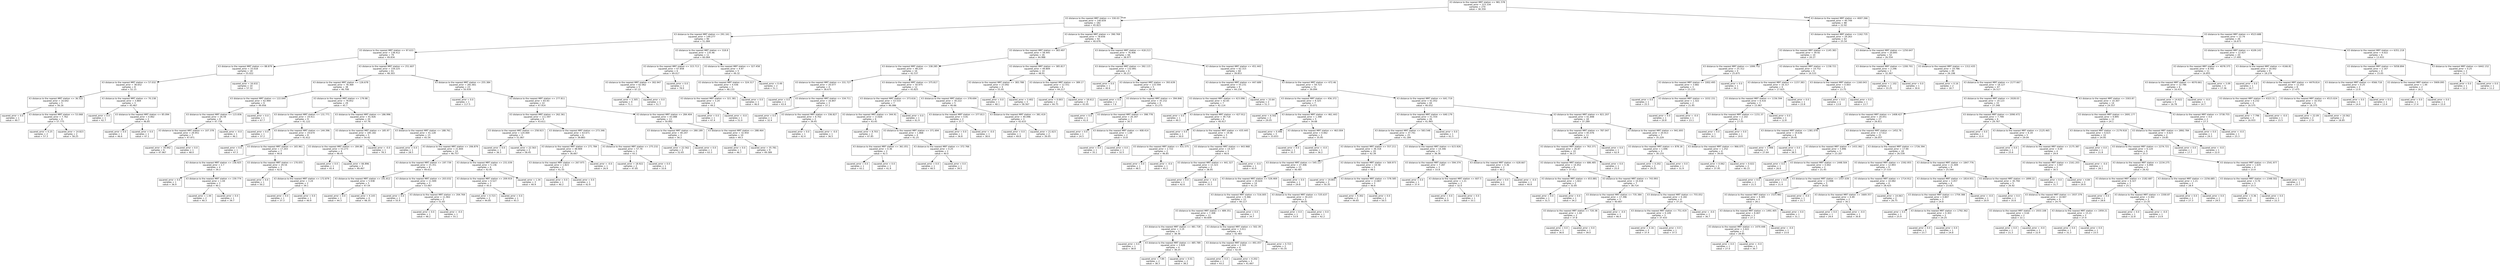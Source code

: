 digraph Tree {
node [shape=box, fontname="helvetica"] ;
edge [fontname="helvetica"] ;
0 [label="X3 distance to the nearest MRT station <= 981.578\nsquared_error = 223.334\nsamples = 270\nvalue = 38.359"] ;
1 [label="X3 distance to the nearest MRT station <= 330.03\nsquared_error = 140.659\nsamples = 182\nvalue = 45.823"] ;
0 -> 1 [labeldistance=2.5, labelangle=45, headlabel="True"] ;
2 [label="X3 distance to the nearest MRT station <= 291.161\nsquared_error = 149.277\nsamples = 90\nvalue = 51.084"] ;
1 -> 2 ;
3 [label="X3 distance to the nearest MRT station <= 97.633\nsquared_error = 138.412\nsamples = 79\nvalue = 49.834"] ;
2 -> 3 ;
4 [label="X3 distance to the nearest MRT station <= 88.879\nsquared_error = 33.018\nsamples = 18\nvalue = 55.022"] ;
3 -> 4 ;
5 [label="X3 distance to the nearest MRT station <= 57.032\nsquared_error = 38.652\nsamples = 8\nvalue = 52.15"] ;
4 -> 5 ;
6 [label="X3 distance to the nearest MRT station <= 36.522\nsquared_error = 16.642\nsamples = 5\nvalue = 56.16"] ;
5 -> 6 ;
7 [label="squared_error = 0.0\nsamples = 1\nvalue = 49.7"] ;
6 -> 7 ;
8 [label="X3 distance to the nearest MRT station <= 53.068\nsquared_error = 7.762\nsamples = 4\nvalue = 57.775"] ;
6 -> 8 ;
9 [label="squared_error = 0.25\nsamples = 2\nvalue = 57.3"] ;
8 -> 9 ;
10 [label="squared_error = 14.823\nsamples = 2\nvalue = 58.25"] ;
8 -> 10 ;
11 [label="X3 distance to the nearest MRT station <= 70.238\nsquared_error = 3.869\nsamples = 3\nvalue = 45.467"] ;
5 -> 11 ;
12 [label="squared_error = 0.0\nsamples = 1\nvalue = 42.7"] ;
11 -> 12 ;
13 [label="X3 distance to the nearest MRT station <= 85.094\nsquared_error = 0.062\nsamples = 2\nvalue = 46.85"] ;
11 -> 13 ;
14 [label="squared_error = 0.0\nsamples = 1\nvalue = 46.6"] ;
13 -> 14 ;
15 [label="squared_error = 0.0\nsamples = 1\nvalue = 47.1"] ;
13 -> 15 ;
16 [label="squared_error = 16.632\nsamples = 10\nvalue = 57.32"] ;
4 -> 16 ;
17 [label="X3 distance to the nearest MRT station <= 251.607\nsquared_error = 159.225\nsamples = 61\nvalue = 48.303"] ;
3 -> 17 ;
18 [label="X3 distance to the nearest MRT station <= 126.678\nsquared_error = 78.369\nsamples = 38\nvalue = 46.708"] ;
17 -> 18 ;
19 [label="X3 distance to the nearest MRT station <= 122.044\nsquared_error = 62.994\nsamples = 9\nvalue = 49.956"] ;
18 -> 19 ;
20 [label="X3 distance to the nearest MRT station <= 115.836\nsquared_error = 26.59\nsamples = 8\nvalue = 47.738"] ;
19 -> 20 ;
21 [label="X3 distance to the nearest MRT station <= 107.378\nsquared_error = 29.951\nsamples = 7\nvalue = 47.971"] ;
20 -> 21 ;
22 [label="squared_error = 34.942\nsamples = 6\nvalue = 47.967"] ;
21 -> 22 ;
23 [label="squared_error = 0.0\nsamples = 1\nvalue = 48.0"] ;
21 -> 23 ;
24 [label="squared_error = -0.0\nsamples = 1\nvalue = 46.1"] ;
20 -> 24 ;
25 [label="squared_error = 0.0\nsamples = 1\nvalue = 67.7"] ;
19 -> 25 ;
26 [label="X3 distance to the nearest MRT station <= 179.98\nsquared_error = 78.852\nsamples = 29\nvalue = 45.7"] ;
18 -> 26 ;
27 [label="X3 distance to the nearest MRT station <= 131.771\nsquared_error = 19.411\nsamples = 9\nvalue = 41.122"] ;
26 -> 27 ;
28 [label="squared_error = 0.0\nsamples = 1\nvalue = 37.2"] ;
27 -> 28 ;
29 [label="X3 distance to the nearest MRT station <= 144.396\nsquared_error = 19.674\nsamples = 8\nvalue = 41.612"] ;
27 -> 29 ;
30 [label="squared_error = 0.0\nsamples = 1\nvalue = 47.3"] ;
29 -> 30 ;
31 [label="X3 distance to the nearest MRT station <= 165.961\nsquared_error = 17.203\nsamples = 7\nvalue = 40.8"] ;
29 -> 31 ;
32 [label="X3 distance to the nearest MRT station <= 156.925\nsquared_error = 2.7\nsamples = 4\nvalue = 39.3"] ;
31 -> 32 ;
33 [label="squared_error = 0.0\nsamples = 1\nvalue = 36.9"] ;
32 -> 33 ;
34 [label="X3 distance to the nearest MRT station <= 159.774\nsquared_error = 1.04\nsamples = 3\nvalue = 40.1"] ;
32 -> 34 ;
35 [label="squared_error = 1.44\nsamples = 2\nvalue = 40.3"] ;
34 -> 35 ;
36 [label="squared_error = 0.0\nsamples = 1\nvalue = 39.7"] ;
34 -> 36 ;
37 [label="X3 distance to the nearest MRT station <= 170.055\nsquared_error = 29.54\nsamples = 3\nvalue = 42.8"] ;
31 -> 37 ;
38 [label="squared_error = 0.0\nsamples = 1\nvalue = 50.2"] ;
37 -> 38 ;
39 [label="X3 distance to the nearest MRT station <= 172.879\nsquared_error = 3.24\nsamples = 2\nvalue = 39.1"] ;
37 -> 39 ;
40 [label="squared_error = 0.0\nsamples = 1\nvalue = 37.3"] ;
39 -> 40 ;
41 [label="squared_error = 0.0\nsamples = 1\nvalue = 40.9"] ;
39 -> 41 ;
42 [label="X3 distance to the nearest MRT station <= 186.996\nsquared_error = 91.926\nsamples = 20\nvalue = 47.76"] ;
26 -> 42 ;
43 [label="X3 distance to the nearest MRT station <= 185.97\nsquared_error = 185.182\nsamples = 5\nvalue = 54.42"] ;
42 -> 43 ;
44 [label="X3 distance to the nearest MRT station <= 184.88\nsquared_error = 53.273\nsamples = 4\nvalue = 48.45"] ;
43 -> 44 ;
45 [label="squared_error = 0.0\nsamples = 1\nvalue = 45.4"] ;
44 -> 45 ;
46 [label="squared_error = 66.896\nsamples = 3\nvalue = 49.467"] ;
44 -> 46 ;
47 [label="squared_error = -0.0\nsamples = 1\nvalue = 78.3"] ;
43 -> 47 ;
48 [label="X3 distance to the nearest MRT station <= 188.761\nsquared_error = 41.128\nsamples = 15\nvalue = 45.54"] ;
42 -> 48 ;
49 [label="squared_error = 0.0\nsamples = 1\nvalue = 28.5"] ;
48 -> 49 ;
50 [label="X3 distance to the nearest MRT station <= 206.879\nsquared_error = 21.844\nsamples = 14\nvalue = 46.757"] ;
48 -> 50 ;
51 [label="X3 distance to the nearest MRT station <= 197.739\nsquared_error = 15.351\nsamples = 8\nvalue = 49.612"] ;
50 -> 51 ;
52 [label="X3 distance to the nearest MRT station <= 191.812\nsquared_error = 5.938\nsamples = 5\nvalue = 47.54"] ;
51 -> 52 ;
53 [label="squared_error = 0.0\nsamples = 1\nvalue = 44.3"] ;
52 -> 53 ;
54 [label="squared_error = 4.143\nsamples = 4\nvalue = 48.35"] ;
52 -> 54 ;
55 [label="X3 distance to the nearest MRT station <= 203.032\nsquared_error = 11.949\nsamples = 3\nvalue = 53.067"] ;
51 -> 55 ;
56 [label="squared_error = 0.0\nsamples = 1\nvalue = 55.9"] ;
55 -> 56 ;
57 [label="X3 distance to the nearest MRT station <= 204.769\nsquared_error = 11.902\nsamples = 2\nvalue = 51.65"] ;
55 -> 57 ;
58 [label="squared_error = 0.0\nsamples = 1\nvalue = 48.2"] ;
57 -> 58 ;
59 [label="squared_error = -0.0\nsamples = 1\nvalue = 55.1"] ;
57 -> 59 ;
60 [label="X3 distance to the nearest MRT station <= 231.039\nsquared_error = 5.136\nsamples = 6\nvalue = 42.95"] ;
50 -> 60 ;
61 [label="X3 distance to the nearest MRT station <= 209.919\nsquared_error = 0.527\nsamples = 3\nvalue = 45.0"] ;
60 -> 61 ;
62 [label="squared_error = 0.723\nsamples = 2\nvalue = 44.85"] ;
61 -> 62 ;
63 [label="squared_error = 0.0\nsamples = 1\nvalue = 45.3"] ;
61 -> 63 ;
64 [label="squared_error = 1.34\nsamples = 3\nvalue = 40.9"] ;
60 -> 64 ;
65 [label="X3 distance to the nearest MRT station <= 255.384\nsquared_error = 281.661\nsamples = 23\nvalue = 50.939"] ;
17 -> 65 ;
66 [label="squared_error = 0.0\nsamples = 1\nvalue = 117.5"] ;
65 -> 66 ;
67 [label="X3 distance to the nearest MRT station <= 277.811\nsquared_error = 83.93\nsamples = 22\nvalue = 47.914"] ;
65 -> 67 ;
68 [label="X3 distance to the nearest MRT station <= 262.361\nsquared_error = 111.597\nsamples = 9\nvalue = 43.611"] ;
67 -> 68 ;
69 [label="X3 distance to the nearest MRT station <= 258.923\nsquared_error = 124.069\nsamples = 3\nvalue = 51.067"] ;
68 -> 69 ;
70 [label="squared_error = 0.0\nsamples = 1\nvalue = 36.3"] ;
69 -> 70 ;
71 [label="squared_error = 22.563\nsamples = 2\nvalue = 58.45"] ;
69 -> 71 ;
72 [label="X3 distance to the nearest MRT station <= 273.346\nsquared_error = 63.671\nsamples = 6\nvalue = 39.883"] ;
68 -> 72 ;
73 [label="X3 distance to the nearest MRT station <= 271.784\nsquared_error = 48.909\nsamples = 3\nvalue = 36.667"] ;
72 -> 73 ;
74 [label="X3 distance to the nearest MRT station <= 267.975\nsquared_error = 1.823\nsamples = 2\nvalue = 41.55"] ;
73 -> 74 ;
75 [label="squared_error = 0.0\nsamples = 1\nvalue = 40.2"] ;
74 -> 75 ;
76 [label="squared_error = 0.0\nsamples = 1\nvalue = 42.9"] ;
74 -> 76 ;
77 [label="squared_error = -0.0\nsamples = 1\nvalue = 26.9"] ;
73 -> 77 ;
78 [label="X3 distance to the nearest MRT station <= 275.232\nsquared_error = 57.74\nsamples = 3\nvalue = 43.1"] ;
72 -> 78 ;
79 [label="squared_error = 18.922\nsamples = 2\nvalue = 47.85"] ;
78 -> 79 ;
80 [label="squared_error = 0.0\nsamples = 1\nvalue = 33.6"] ;
78 -> 80 ;
81 [label="X3 distance to the nearest MRT station <= 284.404\nsquared_error = 43.088\nsamples = 13\nvalue = 50.892"] ;
67 -> 81 ;
82 [label="X3 distance to the nearest MRT station <= 280.189\nsquared_error = 40.247\nsamples = 3\nvalue = 56.2"] ;
81 -> 82 ;
83 [label="squared_error = 22.562\nsamples = 2\nvalue = 52.65"] ;
82 -> 83 ;
84 [label="squared_error = 0.0\nsamples = 1\nvalue = 63.3"] ;
82 -> 84 ;
85 [label="X3 distance to the nearest MRT station <= 288.464\nsquared_error = 32.954\nsamples = 10\nvalue = 49.3"] ;
81 -> 85 ;
86 [label="squared_error = 0.0\nsamples = 1\nvalue = 46.7"] ;
85 -> 86 ;
87 [label="squared_error = 35.781\nsamples = 9\nvalue = 49.589"] ;
85 -> 87 ;
88 [label="X3 distance to the nearest MRT station <= 318.8\nsquared_error = 135.46\nsamples = 11\nvalue = 60.064"] ;
2 -> 88 ;
89 [label="X3 distance to the nearest MRT station <= 315.713\nsquared_error = 67.858\nsamples = 6\nvalue = 69.017"] ;
88 -> 89 ;
90 [label="X3 distance to the nearest MRT station <= 302.947\nsquared_error = 62.062\nsamples = 5\nvalue = 67.22"] ;
89 -> 90 ;
91 [label="squared_error = 2.305\nsamples = 4\nvalue = 71.1"] ;
90 -> 91 ;
92 [label="squared_error = 0.0\nsamples = 1\nvalue = 51.7"] ;
90 -> 92 ;
93 [label="squared_error = 0.0\nsamples = 1\nvalue = 78.0"] ;
89 -> 93 ;
94 [label="X3 distance to the nearest MRT station <= 327.458\nsquared_error = 4.97\nsamples = 5\nvalue = 49.32"] ;
88 -> 94 ;
95 [label="X3 distance to the nearest MRT station <= 324.317\nsquared_error = 4.436\nsamples = 3\nvalue = 48.133"] ;
94 -> 95 ;
96 [label="X3 distance to the nearest MRT station <= 321.381\nsquared_error = 3.24\nsamples = 2\nvalue = 49.2"] ;
95 -> 96 ;
97 [label="squared_error = 0.0\nsamples = 1\nvalue = 47.4"] ;
96 -> 97 ;
98 [label="squared_error = -0.0\nsamples = 1\nvalue = 51.0"] ;
96 -> 98 ;
99 [label="squared_error = 0.0\nsamples = 1\nvalue = 46.0"] ;
95 -> 99 ;
100 [label="squared_error = 0.49\nsamples = 2\nvalue = 51.1"] ;
94 -> 100 ;
101 [label="X3 distance to the nearest MRT station <= 390.769\nsquared_error = 78.656\nsamples = 92\nvalue = 40.676"] ;
1 -> 101 ;
102 [label="X3 distance to the nearest MRT station <= 383.497\nsquared_error = 58.445\nsamples = 26\nvalue = 44.988"] ;
101 -> 102 ;
103 [label="X3 distance to the nearest MRT station <= 338.285\nsquared_error = 48.224\nsamples = 16\nvalue = 42.537"] ;
102 -> 103 ;
104 [label="X3 distance to the nearest MRT station <= 331.727\nsquared_error = 20.077\nsamples = 4\nvalue = 38.675"] ;
103 -> 104 ;
105 [label="squared_error = 0.0\nsamples = 1\nvalue = 43.4"] ;
104 -> 105 ;
106 [label="X3 distance to the nearest MRT station <= 334.711\nsquared_error = 16.847\nsamples = 3\nvalue = 37.1"] ;
104 -> 106 ;
107 [label="squared_error = 0.0\nsamples = 1\nvalue = 32.4"] ;
106 -> 107 ;
108 [label="X3 distance to the nearest MRT station <= 336.827\nsquared_error = 8.702\nsamples = 2\nvalue = 39.45"] ;
106 -> 108 ;
109 [label="squared_error = 0.0\nsamples = 1\nvalue = 42.4"] ;
108 -> 109 ;
110 [label="squared_error = -0.0\nsamples = 1\nvalue = 36.5"] ;
108 -> 110 ;
111 [label="X3 distance to the nearest MRT station <= 375.817\nsquared_error = 50.975\nsamples = 12\nvalue = 43.825"] ;
103 -> 111 ;
112 [label="X3 distance to the nearest MRT station <= 373.616\nsquared_error = 53.533\nsamples = 7\nvalue = 46.086"] ;
111 -> 112 ;
113 [label="X3 distance to the nearest MRT station <= 344.91\nsquared_error = 13.826\nsamples = 6\nvalue = 43.45"] ;
112 -> 113 ;
114 [label="squared_error = 8.703\nsamples = 2\nvalue = 47.85"] ;
113 -> 114 ;
115 [label="X3 distance to the nearest MRT station <= 371.694\nsquared_error = 1.868\nsamples = 4\nvalue = 41.25"] ;
113 -> 115 ;
116 [label="X3 distance to the nearest MRT station <= 361.051\nsquared_error = 0.36\nsamples = 2\nvalue = 42.5"] ;
115 -> 116 ;
117 [label="squared_error = 0.0\nsamples = 1\nvalue = 43.1"] ;
116 -> 117 ;
118 [label="squared_error = 0.0\nsamples = 1\nvalue = 41.9"] ;
116 -> 118 ;
119 [label="X3 distance to the nearest MRT station <= 372.766\nsquared_error = 0.25\nsamples = 2\nvalue = 40.0"] ;
115 -> 119 ;
120 [label="squared_error = 0.0\nsamples = 1\nvalue = 40.5"] ;
119 -> 120 ;
121 [label="squared_error = 0.0\nsamples = 1\nvalue = 39.5"] ;
119 -> 121 ;
122 [label="squared_error = 0.0\nsamples = 1\nvalue = 61.9"] ;
112 -> 122 ;
123 [label="X3 distance to the nearest MRT station <= 378.694\nsquared_error = 30.222\nsamples = 5\nvalue = 40.66"] ;
111 -> 123 ;
124 [label="X3 distance to the nearest MRT station <= 377.813\nsquared_error = 0.81\nsamples = 2\nvalue = 37.7"] ;
123 -> 124 ;
125 [label="squared_error = 0.0\nsamples = 1\nvalue = 36.8"] ;
124 -> 125 ;
126 [label="squared_error = -0.0\nsamples = 1\nvalue = 38.6"] ;
124 -> 126 ;
127 [label="X3 distance to the nearest MRT station <= 381.419\nsquared_error = 40.096\nsamples = 3\nvalue = 42.633"] ;
123 -> 127 ;
128 [label="squared_error = 0.0\nsamples = 1\nvalue = 49.8"] ;
127 -> 128 ;
129 [label="squared_error = 21.623\nsamples = 2\nvalue = 39.05"] ;
127 -> 129 ;
130 [label="X3 distance to the nearest MRT station <= 385.817\nsquared_error = 49.809\nsamples = 10\nvalue = 48.91"] ;
102 -> 130 ;
131 [label="X3 distance to the nearest MRT station <= 383.788\nsquared_error = 23.092\nsamples = 4\nvalue = 55.95"] ;
130 -> 131 ;
132 [label="squared_error = 0.0\nsamples = 1\nvalue = 48.1"] ;
131 -> 132 ;
133 [label="squared_error = 3.402\nsamples = 3\nvalue = 58.567"] ;
131 -> 133 ;
134 [label="X3 distance to the nearest MRT station <= 389.17\nsquared_error = 12.551\nsamples = 6\nvalue = 44.217"] ;
130 -> 134 ;
135 [label="squared_error = 0.003\nsamples = 2\nvalue = 44.75"] ;
134 -> 135 ;
136 [label="squared_error = 18.612\nsamples = 4\nvalue = 43.95"] ;
134 -> 136 ;
137 [label="X3 distance to the nearest MRT station <= 418.213\nsquared_error = 76.406\nsamples = 66\nvalue = 38.977"] ;
101 -> 137 ;
138 [label="X3 distance to the nearest MRT station <= 392.115\nsquared_error = 132.891\nsamples = 6\nvalue = 30.217"] ;
137 -> 138 ;
139 [label="squared_error = 0.0\nsamples = 1\nvalue = 40.6"] ;
138 -> 139 ;
140 [label="X3 distance to the nearest MRT station <= 393.639\nsquared_error = 133.594\nsamples = 5\nvalue = 28.14"] ;
138 -> 140 ;
141 [label="squared_error = 0.0\nsamples = 1\nvalue = 7.6"] ;
140 -> 141 ;
142 [label="X3 distance to the nearest MRT station <= 394.846\nsquared_error = 35.152\nsamples = 4\nvalue = 33.275"] ;
140 -> 142 ;
143 [label="squared_error = 0.0\nsamples = 1\nvalue = 41.0"] ;
142 -> 143 ;
144 [label="X3 distance to the nearest MRT station <= 398.778\nsquared_error = 20.347\nsamples = 3\nvalue = 30.7"] ;
142 -> 144 ;
145 [label="squared_error = 0.0\nsamples = 1\nvalue = 24.5"] ;
144 -> 145 ;
146 [label="X3 distance to the nearest MRT station <= 408.414\nsquared_error = 1.69\nsamples = 2\nvalue = 33.8"] ;
144 -> 146 ;
147 [label="squared_error = 0.0\nsamples = 1\nvalue = 35.1"] ;
146 -> 147 ;
148 [label="squared_error = 0.0\nsamples = 1\nvalue = 32.5"] ;
146 -> 148 ;
149 [label="X3 distance to the nearest MRT station <= 451.443\nsquared_error = 62.315\nsamples = 60\nvalue = 39.853"] ;
137 -> 149 ;
150 [label="X3 distance to the nearest MRT station <= 447.689\nsquared_error = 55.231\nsamples = 9\nvalue = 44.156"] ;
149 -> 150 ;
151 [label="X3 distance to the nearest MRT station <= 423.096\nsquared_error = 42.65\nsamples = 7\nvalue = 42.114"] ;
150 -> 151 ;
152 [label="squared_error = 0.0\nsamples = 1\nvalue = 49.3"] ;
151 -> 152 ;
153 [label="X3 distance to the nearest MRT station <= 427.912\nsquared_error = 39.718\nsamples = 6\nvalue = 40.917"] ;
151 -> 153 ;
154 [label="squared_error = 0.0\nsamples = 1\nvalue = 30.0"] ;
153 -> 154 ;
155 [label="X3 distance to the nearest MRT station <= 435.445\nsquared_error = 19.06\nsamples = 5\nvalue = 43.1"] ;
153 -> 155 ;
156 [label="X3 distance to the nearest MRT station <= 431.575\nsquared_error = 2.722\nsamples = 2\nvalue = 46.85"] ;
155 -> 156 ;
157 [label="squared_error = 0.0\nsamples = 1\nvalue = 48.5"] ;
156 -> 157 ;
158 [label="squared_error = -0.0\nsamples = 1\nvalue = 45.2"] ;
156 -> 158 ;
159 [label="X3 distance to the nearest MRT station <= 443.968\nsquared_error = 14.327\nsamples = 3\nvalue = 40.6"] ;
155 -> 159 ;
160 [label="X3 distance to the nearest MRT station <= 441.327\nsquared_error = 13.323\nsamples = 2\nvalue = 38.95"] ;
159 -> 160 ;
161 [label="squared_error = 0.0\nsamples = 1\nvalue = 42.6"] ;
160 -> 161 ;
162 [label="squared_error = -0.0\nsamples = 1\nvalue = 35.3"] ;
160 -> 162 ;
163 [label="squared_error = -0.0\nsamples = 1\nvalue = 43.9"] ;
159 -> 163 ;
164 [label="squared_error = 33.64\nsamples = 2\nvalue = 51.3"] ;
150 -> 164 ;
165 [label="X3 distance to the nearest MRT station <= 472.46\nsquared_error = 59.723\nsamples = 51\nvalue = 39.094"] ;
149 -> 165 ;
166 [label="X3 distance to the nearest MRT station <= 456.372\nsquared_error = 9.325\nsamples = 7\nvalue = 33.071"] ;
165 -> 166 ;
167 [label="squared_error = 6.502\nsamples = 2\nvalue = 29.05"] ;
166 -> 167 ;
168 [label="X3 distance to the nearest MRT station <= 461.443\nsquared_error = 1.398\nsamples = 5\nvalue = 34.68"] ;
166 -> 168 ;
169 [label="squared_error = 0.496\nsamples = 3\nvalue = 33.833"] ;
168 -> 169 ;
170 [label="X3 distance to the nearest MRT station <= 463.004\nsquared_error = 0.062\nsamples = 2\nvalue = 35.95"] ;
168 -> 170 ;
171 [label="squared_error = 0.0\nsamples = 1\nvalue = 35.7"] ;
170 -> 171 ;
172 [label="squared_error = -0.0\nsamples = 1\nvalue = 36.2"] ;
170 -> 172 ;
173 [label="X3 distance to the nearest MRT station <= 641.719\nsquared_error = 61.052\nsamples = 44\nvalue = 40.052"] ;
165 -> 173 ;
174 [label="X3 distance to the nearest MRT station <= 640.179\nsquared_error = 51.554\nsamples = 26\nvalue = 41.965"] ;
173 -> 174 ;
175 [label="X3 distance to the nearest MRT station <= 583.548\nsquared_error = 37.741\nsamples = 25\nvalue = 41.184"] ;
174 -> 175 ;
176 [label="X3 distance to the nearest MRT station <= 557.211\nsquared_error = 36.318\nsamples = 20\nvalue = 42.39"] ;
175 -> 176 ;
177 [label="X3 distance to the nearest MRT station <= 545.117\nsquared_error = 27.406\nsamples = 15\nvalue = 40.487"] ;
176 -> 177 ;
178 [label="X3 distance to the nearest MRT station <= 526.469\nsquared_error = 20.624\nsamples = 14\nvalue = 41.25"] ;
177 -> 178 ;
179 [label="X3 distance to the nearest MRT station <= 516.005\nsquared_error = 9.366\nsamples = 12\nvalue = 40.117"] ;
178 -> 179 ;
180 [label="X3 distance to the nearest MRT station <= 489.351\nsquared_error = 7.308\nsamples = 11\nvalue = 40.609"] ;
179 -> 180 ;
181 [label="X3 distance to the nearest MRT station <= 481.728\nsquared_error = 3.19\nsamples = 5\nvalue = 38.36"] ;
180 -> 181 ;
182 [label="squared_error = 0.0\nsamples = 1\nvalue = 38.8"] ;
181 -> 182 ;
183 [label="X3 distance to the nearest MRT station <= 485.789\nsquared_error = 3.928\nsamples = 4\nvalue = 38.25"] ;
181 -> 183 ;
184 [label="squared_error = 7.84\nsamples = 2\nvalue = 38.3"] ;
183 -> 184 ;
185 [label="squared_error = 0.01\nsamples = 2\nvalue = 38.2"] ;
183 -> 185 ;
186 [label="X3 distance to the nearest MRT station <= 502.39\nsquared_error = 3.011\nsamples = 6\nvalue = 42.483"] ;
180 -> 186 ;
187 [label="X3 distance to the nearest MRT station <= 491.057\nsquared_error = 3.593\nsamples = 4\nvalue = 42.05"] ;
186 -> 187 ;
188 [label="squared_error = 0.0\nsamples = 1\nvalue = 43.2"] ;
187 -> 188 ;
189 [label="squared_error = 4.202\nsamples = 3\nvalue = 41.667"] ;
187 -> 189 ;
190 [label="squared_error = 0.723\nsamples = 2\nvalue = 43.35"] ;
186 -> 190 ;
191 [label="squared_error = 0.0\nsamples = 1\nvalue = 34.7"] ;
179 -> 191 ;
192 [label="X3 distance to the nearest MRT station <= 535.637\nsquared_error = 34.223\nsamples = 2\nvalue = 48.05"] ;
178 -> 192 ;
193 [label="squared_error = 0.0\nsamples = 1\nvalue = 53.9"] ;
192 -> 193 ;
194 [label="squared_error = 0.0\nsamples = 1\nvalue = 42.2"] ;
192 -> 194 ;
195 [label="squared_error = 0.0\nsamples = 1\nvalue = 29.8"] ;
177 -> 195 ;
196 [label="X3 distance to the nearest MRT station <= 569.973\nsquared_error = 19.58\nsamples = 5\nvalue = 48.1"] ;
176 -> 196 ;
197 [label="squared_error = 19.803\nsamples = 2\nvalue = 50.35"] ;
196 -> 197 ;
198 [label="X3 distance to the nearest MRT station <= 578.585\nsquared_error = 13.807\nsamples = 3\nvalue = 46.6"] ;
196 -> 198 ;
199 [label="squared_error = 9.302\nsamples = 2\nvalue = 44.65"] ;
198 -> 199 ;
200 [label="squared_error = 0.0\nsamples = 1\nvalue = 50.5"] ;
198 -> 200 ;
201 [label="X3 distance to the nearest MRT station <= 615.926\nsquared_error = 14.346\nsamples = 5\nvalue = 36.36"] ;
175 -> 201 ;
202 [label="X3 distance to the nearest MRT station <= 594.374\nsquared_error = 7.287\nsamples = 3\nvalue = 33.8"] ;
201 -> 202 ;
203 [label="squared_error = 0.0\nsamples = 1\nvalue = 37.4"] ;
202 -> 203 ;
204 [label="X3 distance to the nearest MRT station <= 607.5\nsquared_error = 1.21\nsamples = 2\nvalue = 32.0"] ;
202 -> 204 ;
205 [label="squared_error = 0.0\nsamples = 1\nvalue = 30.9"] ;
204 -> 205 ;
206 [label="squared_error = 0.0\nsamples = 1\nvalue = 33.1"] ;
204 -> 206 ;
207 [label="X3 distance to the nearest MRT station <= 628.667\nsquared_error = 0.36\nsamples = 2\nvalue = 40.2"] ;
201 -> 207 ;
208 [label="squared_error = 0.0\nsamples = 1\nvalue = 39.6"] ;
207 -> 208 ;
209 [label="squared_error = -0.0\nsamples = 1\nvalue = 40.8"] ;
207 -> 209 ;
210 [label="squared_error = 0.0\nsamples = 1\nvalue = 61.5"] ;
174 -> 210 ;
211 [label="X3 distance to the nearest MRT station <= 821.207\nsquared_error = 61.848\nsamples = 18\nvalue = 37.289"] ;
173 -> 211 ;
212 [label="X3 distance to the nearest MRT station <= 787.047\nsquared_error = 83.476\nsamples = 11\nvalue = 38.6"] ;
211 -> 212 ;
213 [label="X3 distance to the nearest MRT station <= 763.371\nsquared_error = 26.87\nsamples = 10\nvalue = 36.17"] ;
212 -> 213 ;
214 [label="X3 distance to the nearest MRT station <= 686.485\nsquared_error = 14.452\nsamples = 9\nvalue = 37.411"] ;
213 -> 214 ;
215 [label="X3 distance to the nearest MRT station <= 653.881\nsquared_error = 1.822\nsamples = 2\nvalue = 32.85"] ;
214 -> 215 ;
216 [label="squared_error = 0.0\nsamples = 1\nvalue = 31.5"] ;
215 -> 216 ;
217 [label="squared_error = 0.0\nsamples = 1\nvalue = 34.2"] ;
215 -> 217 ;
218 [label="X3 distance to the nearest MRT station <= 743.993\nsquared_error = 10.418\nsamples = 7\nvalue = 38.714"] ;
214 -> 218 ;
219 [label="X3 distance to the nearest MRT station <= 735.384\nsquared_error = 17.396\nsamples = 3\nvalue = 40.667"] ;
218 -> 219 ;
220 [label="X3 distance to the nearest MRT station <= 720.38\nsquared_error = 1.44\nsamples = 2\nvalue = 37.8"] ;
219 -> 220 ;
221 [label="squared_error = 0.0\nsamples = 1\nvalue = 36.6"] ;
220 -> 221 ;
222 [label="squared_error = 0.0\nsamples = 1\nvalue = 39.0"] ;
220 -> 222 ;
223 [label="squared_error = -0.0\nsamples = 1\nvalue = 46.4"] ;
219 -> 223 ;
224 [label="X3 distance to the nearest MRT station <= 755.052\nsquared_error = 0.182\nsamples = 4\nvalue = 37.25"] ;
218 -> 224 ;
225 [label="X3 distance to the nearest MRT station <= 751.419\nsquared_error = 0.109\nsamples = 3\nvalue = 37.433"] ;
224 -> 225 ;
226 [label="squared_error = 0.16\nsamples = 2\nvalue = 37.4"] ;
225 -> 226 ;
227 [label="squared_error = 0.0\nsamples = 1\nvalue = 37.5"] ;
225 -> 227 ;
228 [label="squared_error = -0.0\nsamples = 1\nvalue = 36.7"] ;
224 -> 228 ;
229 [label="squared_error = 0.0\nsamples = 1\nvalue = 25.0"] ;
213 -> 229 ;
230 [label="squared_error = 0.0\nsamples = 1\nvalue = 62.9"] ;
212 -> 230 ;
231 [label="X3 distance to the nearest MRT station <= 941.693\nsquared_error = 20.913\nsamples = 7\nvalue = 35.229"] ;
211 -> 231 ;
232 [label="X3 distance to the nearest MRT station <= 878.18\nsquared_error = 1.696\nsamples = 3\nvalue = 30.133"] ;
231 -> 232 ;
233 [label="squared_error = 0.202\nsamples = 2\nvalue = 29.25"] ;
232 -> 233 ;
234 [label="squared_error = 0.0\nsamples = 1\nvalue = 31.9"] ;
232 -> 234 ;
235 [label="X3 distance to the nearest MRT station <= 966.075\nsquared_error = 1.252\nsamples = 4\nvalue = 39.05"] ;
231 -> 235 ;
236 [label="squared_error = 0.062\nsamples = 2\nvalue = 37.95"] ;
235 -> 236 ;
237 [label="squared_error = 0.022\nsamples = 2\nvalue = 40.15"] ;
235 -> 237 ;
238 [label="X3 distance to the nearest MRT station <= 4007.266\nsquared_error = 40.749\nsamples = 88\nvalue = 22.92"] ;
0 -> 238 [labeldistance=2.5, labelangle=-45, headlabel="False"] ;
239 [label="X3 distance to the nearest MRT station <= 1162.735\nsquared_error = 29.263\nsamples = 62\nvalue = 25.54"] ;
238 -> 239 ;
240 [label="X3 distance to the nearest MRT station <= 1145.383\nsquared_error = 39.92\nsamples = 10\nvalue = 20.27"] ;
239 -> 240 ;
241 [label="X3 distance to the nearest MRT station <= 1099.752\nsquared_error = 25.312\nsamples = 4\nvalue = 25.875"] ;
240 -> 241 ;
242 [label="X3 distance to the nearest MRT station <= 1002.495\nsquared_error = 3.682\nsamples = 3\nvalue = 23.133"] ;
241 -> 242 ;
243 [label="squared_error = 0.0\nsamples = 1\nvalue = 25.5"] ;
242 -> 243 ;
244 [label="X3 distance to the nearest MRT station <= 1032.151\nsquared_error = 1.322\nsamples = 2\nvalue = 21.95"] ;
242 -> 244 ;
245 [label="squared_error = 0.0\nsamples = 1\nvalue = 20.8"] ;
244 -> 245 ;
246 [label="squared_error = -0.0\nsamples = 1\nvalue = 23.1"] ;
244 -> 246 ;
247 [label="squared_error = 0.0\nsamples = 1\nvalue = 34.1"] ;
241 -> 247 ;
248 [label="X3 distance to the nearest MRT station <= 1158.721\nsquared_error = 14.752\nsamples = 6\nvalue = 16.533"] ;
240 -> 248 ;
249 [label="X3 distance to the nearest MRT station <= 1157.383\nsquared_error = 16.317\nsamples = 4\nvalue = 17.925"] ;
248 -> 249 ;
250 [label="X3 distance to the nearest MRT station <= 1156.594\nsquared_error = 6.416\nsamples = 3\nvalue = 15.967"] ;
249 -> 250 ;
251 [label="X3 distance to the nearest MRT station <= 1151.37\nsquared_error = 2.102\nsamples = 2\nvalue = 17.55"] ;
250 -> 251 ;
252 [label="squared_error = 0.0\nsamples = 1\nvalue = 16.1"] ;
251 -> 252 ;
253 [label="squared_error = 0.0\nsamples = 1\nvalue = 19.0"] ;
251 -> 253 ;
254 [label="squared_error = 0.0\nsamples = 1\nvalue = 12.8"] ;
250 -> 254 ;
255 [label="squared_error = 0.0\nsamples = 1\nvalue = 23.8"] ;
249 -> 255 ;
256 [label="X3 distance to the nearest MRT station <= 1160.043\nsquared_error = 0.003\nsamples = 2\nvalue = 13.75"] ;
248 -> 256 ;
257 [label="squared_error = 0.0\nsamples = 1\nvalue = 13.8"] ;
256 -> 257 ;
258 [label="squared_error = 0.0\nsamples = 1\nvalue = 13.7"] ;
256 -> 258 ;
259 [label="X3 distance to the nearest MRT station <= 1250.647\nsquared_error = 20.845\nsamples = 52\nvalue = 26.554"] ;
239 -> 259 ;
260 [label="X3 distance to the nearest MRT station <= 1200.701\nsquared_error = 2.296\nsamples = 3\nvalue = 32.367"] ;
259 -> 260 ;
261 [label="squared_error = 1.102\nsamples = 2\nvalue = 33.25"] ;
260 -> 261 ;
262 [label="squared_error = 0.0\nsamples = 1\nvalue = 30.6"] ;
260 -> 262 ;
263 [label="X3 distance to the nearest MRT station <= 1312.435\nsquared_error = 19.786\nsamples = 49\nvalue = 26.198"] ;
259 -> 263 ;
264 [label="squared_error = 0.16\nsamples = 2\nvalue = 18.7"] ;
263 -> 264 ;
265 [label="X3 distance to the nearest MRT station <= 2177.667\nsquared_error = 18.127\nsamples = 47\nvalue = 26.517"] ;
263 -> 265 ;
266 [label="X3 distance to the nearest MRT station <= 2028.03\nsquared_error = 19.123\nsamples = 33\nvalue = 27.348"] ;
265 -> 266 ;
267 [label="X3 distance to the nearest MRT station <= 1408.427\nsquared_error = 20.051\nsamples = 27\nvalue = 26.811"] ;
266 -> 267 ;
268 [label="X3 distance to the nearest MRT station <= 1381.078\nsquared_error = 19.636\nsamples = 6\nvalue = 29.45"] ;
267 -> 268 ;
269 [label="squared_error = 3.906\nsamples = 5\nvalue = 27.64"] ;
268 -> 269 ;
270 [label="squared_error = 0.0\nsamples = 1\nvalue = 38.5"] ;
268 -> 270 ;
271 [label="X3 distance to the nearest MRT station <= 1452.76\nsquared_error = 17.612\nsamples = 21\nvalue = 26.057"] ;
267 -> 271 ;
272 [label="X3 distance to the nearest MRT station <= 1431.062\nsquared_error = 5.896\nsamples = 3\nvalue = 23.167"] ;
271 -> 272 ;
273 [label="squared_error = 0.0\nsamples = 1\nvalue = 26.6"] ;
272 -> 273 ;
274 [label="X3 distance to the nearest MRT station <= 1448.504\nsquared_error = 0.002\nsamples = 2\nvalue = 21.45"] ;
272 -> 274 ;
275 [label="squared_error = 0.0\nsamples = 1\nvalue = 21.5"] ;
274 -> 275 ;
276 [label="squared_error = 0.0\nsamples = 1\nvalue = 21.4"] ;
274 -> 276 ;
277 [label="X3 distance to the nearest MRT station <= 1726.394\nsquared_error = 17.94\nsamples = 18\nvalue = 26.539"] ;
271 -> 277 ;
278 [label="X3 distance to the nearest MRT station <= 1592.955\nsquared_error = 12.893\nsamples = 9\nvalue = 27.533"] ;
277 -> 278 ;
279 [label="X3 distance to the nearest MRT station <= 1557.039\nsquared_error = 13.998\nsamples = 5\nvalue = 26.82"] ;
278 -> 279 ;
280 [label="X3 distance to the nearest MRT station <= 1525.982\nsquared_error = 9.305\nsamples = 4\nvalue = 28.1"] ;
279 -> 280 ;
281 [label="X3 distance to the nearest MRT station <= 1491.405\nsquared_error = 8.407\nsamples = 3\nvalue = 27.1"] ;
280 -> 281 ;
282 [label="X3 distance to the nearest MRT station <= 1470.448\nsquared_error = 3.422\nsamples = 2\nvalue = 28.85"] ;
281 -> 282 ;
283 [label="squared_error = 0.0\nsamples = 1\nvalue = 27.0"] ;
282 -> 283 ;
284 [label="squared_error = -0.0\nsamples = 1\nvalue = 30.7"] ;
282 -> 284 ;
285 [label="squared_error = -0.0\nsamples = 1\nvalue = 23.6"] ;
281 -> 285 ;
286 [label="squared_error = 0.0\nsamples = 1\nvalue = 31.1"] ;
280 -> 286 ;
287 [label="squared_error = -0.0\nsamples = 1\nvalue = 21.7"] ;
279 -> 287 ;
288 [label="X3 distance to the nearest MRT station <= 1714.912\nsquared_error = 10.082\nsamples = 4\nvalue = 28.425"] ;
278 -> 288 ;
289 [label="X3 distance to the nearest MRT station <= 1669.357\nsquared_error = 0.49\nsamples = 2\nvalue = 30.1"] ;
288 -> 289 ;
290 [label="squared_error = 0.0\nsamples = 1\nvalue = 29.4"] ;
289 -> 290 ;
291 [label="squared_error = -0.0\nsamples = 1\nvalue = 30.8"] ;
289 -> 291 ;
292 [label="squared_error = 14.063\nsamples = 2\nvalue = 26.75"] ;
288 -> 292 ;
293 [label="X3 distance to the nearest MRT station <= 1847.776\nsquared_error = 21.009\nsamples = 9\nvalue = 25.544"] ;
277 -> 293 ;
294 [label="X3 distance to the nearest MRT station <= 1814.931\nsquared_error = 3.457\nsamples = 4\nvalue = 23.825"] ;
293 -> 294 ;
295 [label="X3 distance to the nearest MRT station <= 1759.388\nsquared_error = 0.807\nsamples = 3\nvalue = 24.8"] ;
294 -> 295 ;
296 [label="squared_error = 0.0\nsamples = 1\nvalue = 25.9"] ;
295 -> 296 ;
297 [label="X3 distance to the nearest MRT station <= 1792.362\nsquared_error = 0.303\nsamples = 2\nvalue = 24.25"] ;
295 -> 297 ;
298 [label="squared_error = 0.0\nsamples = 1\nvalue = 23.7"] ;
297 -> 298 ;
299 [label="squared_error = 0.0\nsamples = 1\nvalue = 24.8"] ;
297 -> 299 ;
300 [label="squared_error = -0.0\nsamples = 1\nvalue = 20.9"] ;
294 -> 300 ;
301 [label="X3 distance to the nearest MRT station <= 1899.22\nsquared_error = 30.794\nsamples = 5\nvalue = 26.92"] ;
293 -> 301 ;
302 [label="squared_error = 0.0\nsamples = 1\nvalue = 35.6"] ;
301 -> 302 ;
303 [label="X3 distance to the nearest MRT station <= 1937.379\nsquared_error = 14.947\nsamples = 4\nvalue = 24.75"] ;
301 -> 303 ;
304 [label="X3 distance to the nearest MRT station <= 1933.108\nsquared_error = 0.64\nsamples = 2\nvalue = 22.1"] ;
303 -> 304 ;
305 [label="squared_error = 0.0\nsamples = 1\nvalue = 21.3"] ;
304 -> 305 ;
306 [label="squared_error = -0.0\nsamples = 1\nvalue = 22.9"] ;
304 -> 306 ;
307 [label="X3 distance to the nearest MRT station <= 1959.21\nsquared_error = 15.21\nsamples = 2\nvalue = 27.4"] ;
303 -> 307 ;
308 [label="squared_error = 0.0\nsamples = 1\nvalue = 31.3"] ;
307 -> 308 ;
309 [label="squared_error = 0.0\nsamples = 1\nvalue = 23.5"] ;
307 -> 309 ;
310 [label="X3 distance to the nearest MRT station <= 2090.472\nsquared_error = 7.799\nsamples = 6\nvalue = 29.767"] ;
266 -> 310 ;
311 [label="squared_error = 0.0\nsamples = 1\nvalue = 33.4"] ;
310 -> 311 ;
312 [label="X3 distance to the nearest MRT station <= 2125.465\nsquared_error = 6.19\nsamples = 5\nvalue = 29.04"] ;
310 -> 312 ;
313 [label="squared_error = 0.0\nsamples = 1\nvalue = 25.6"] ;
312 -> 313 ;
314 [label="X3 distance to the nearest MRT station <= 2175.387\nsquared_error = 4.04\nsamples = 4\nvalue = 29.9"] ;
312 -> 314 ;
315 [label="X3 distance to the nearest MRT station <= 2161.203\nsquared_error = 3.947\nsamples = 3\nvalue = 30.5"] ;
314 -> 315 ;
316 [label="squared_error = 0.0\nsamples = 1\nvalue = 31.7"] ;
315 -> 316 ;
317 [label="squared_error = 4.84\nsamples = 2\nvalue = 29.9"] ;
315 -> 317 ;
318 [label="squared_error = -0.0\nsamples = 1\nvalue = 28.1"] ;
314 -> 318 ;
319 [label="X3 distance to the nearest MRT station <= 3303.87\nsquared_error = 10.307\nsamples = 14\nvalue = 24.557"] ;
265 -> 319 ;
320 [label="X3 distance to the nearest MRT station <= 2691.177\nsquared_error = 9.895\nsamples = 12\nvalue = 24.1"] ;
319 -> 320 ;
321 [label="X3 distance to the nearest MRT station <= 2179.918\nsquared_error = 6.615\nsamples = 10\nvalue = 24.95"] ;
320 -> 321 ;
322 [label="squared_error = 0.0\nsamples = 1\nvalue = 21.8"] ;
321 -> 322 ;
323 [label="X3 distance to the nearest MRT station <= 2274.721\nsquared_error = 6.124\nsamples = 9\nvalue = 25.3"] ;
321 -> 323 ;
324 [label="X3 distance to the nearest MRT station <= 2234.275\nsquared_error = 6.894\nsamples = 5\nvalue = 26.42"] ;
323 -> 324 ;
325 [label="X3 distance to the nearest MRT station <= 2182.687\nsquared_error = 6.327\nsamples = 3\nvalue = 25.1"] ;
324 -> 325 ;
326 [label="squared_error = 0.0\nsamples = 1\nvalue = 28.6"] ;
325 -> 326 ;
327 [label="X3 distance to the nearest MRT station <= 2200.87\nsquared_error = 0.302\nsamples = 2\nvalue = 23.35"] ;
325 -> 327 ;
328 [label="squared_error = 0.0\nsamples = 1\nvalue = 22.8"] ;
327 -> 328 ;
329 [label="squared_error = -0.0\nsamples = 1\nvalue = 23.9"] ;
327 -> 329 ;
330 [label="X3 distance to the nearest MRT station <= 2256.685\nsquared_error = 1.21\nsamples = 2\nvalue = 28.4"] ;
324 -> 330 ;
331 [label="squared_error = 0.0\nsamples = 1\nvalue = 27.3"] ;
330 -> 331 ;
332 [label="squared_error = 0.0\nsamples = 1\nvalue = 29.5"] ;
330 -> 332 ;
333 [label="X3 distance to the nearest MRT station <= 2541.977\nsquared_error = 1.635\nsamples = 4\nvalue = 23.9"] ;
323 -> 333 ;
334 [label="X3 distance to the nearest MRT station <= 2348.502\nsquared_error = 0.74\nsamples = 3\nvalue = 23.3"] ;
333 -> 334 ;
335 [label="squared_error = 0.36\nsamples = 2\nvalue = 23.8"] ;
334 -> 335 ;
336 [label="squared_error = 0.0\nsamples = 1\nvalue = 22.3"] ;
334 -> 336 ;
337 [label="squared_error = 0.0\nsamples = 1\nvalue = 25.7"] ;
333 -> 337 ;
338 [label="X3 distance to the nearest MRT station <= 2892.784\nsquared_error = 4.623\nsamples = 2\nvalue = 19.85"] ;
320 -> 338 ;
339 [label="squared_error = 0.0\nsamples = 1\nvalue = 17.7"] ;
338 -> 339 ;
340 [label="squared_error = -0.0\nsamples = 1\nvalue = 22.0"] ;
338 -> 340 ;
341 [label="X3 distance to the nearest MRT station <= 3738.755\nsquared_error = 4.0\nsamples = 2\nvalue = 27.3"] ;
319 -> 341 ;
342 [label="squared_error = 0.0\nsamples = 1\nvalue = 29.3"] ;
341 -> 342 ;
343 [label="squared_error = -0.0\nsamples = 1\nvalue = 25.3"] ;
341 -> 343 ;
344 [label="X3 distance to the nearest MRT station <= 4523.688\nsquared_error = 12.74\nsamples = 26\nvalue = 16.673"] ;
238 -> 344 ;
345 [label="X3 distance to the nearest MRT station <= 4109.143\nsquared_error = 12.427\nsamples = 20\nvalue = 17.495"] ;
344 -> 345 ;
346 [label="X3 distance to the nearest MRT station <= 4078.375\nsquared_error = 8.592\nsamples = 11\nvalue = 16.855"] ;
345 -> 346 ;
347 [label="X3 distance to the nearest MRT station <= 4070.661\nsquared_error = 12.786\nsamples = 6\nvalue = 16.433"] ;
346 -> 347 ;
348 [label="squared_error = 14.622\nsamples = 5\nvalue = 16.78"] ;
347 -> 348 ;
349 [label="squared_error = -0.0\nsamples = 1\nvalue = 14.7"] ;
347 -> 349 ;
350 [label="squared_error = 3.09\nsamples = 5\nvalue = 17.36"] ;
346 -> 350 ;
351 [label="X3 distance to the nearest MRT station <= 4166.81\nsquared_error = 16.002\nsamples = 9\nvalue = 18.278"] ;
345 -> 351 ;
352 [label="squared_error = 0.0\nsamples = 1\nvalue = 24.7"] ;
351 -> 352 ;
353 [label="X3 distance to the nearest MRT station <= 4479.814\nsquared_error = 12.202\nsamples = 8\nvalue = 17.475"] ;
351 -> 353 ;
354 [label="X3 distance to the nearest MRT station <= 4323.31\nsquared_error = 6.232\nsamples = 4\nvalue = 16.575"] ;
353 -> 354 ;
355 [label="squared_error = 7.796\nsamples = 3\nvalue = 16.933"] ;
354 -> 355 ;
356 [label="squared_error = -0.0\nsamples = 1\nvalue = 15.5"] ;
354 -> 356 ;
357 [label="X3 distance to the nearest MRT station <= 4515.024\nsquared_error = 16.552\nsamples = 4\nvalue = 18.375"] ;
353 -> 357 ;
358 [label="squared_error = 22.09\nsamples = 2\nvalue = 17.9"] ;
357 -> 358 ;
359 [label="squared_error = 10.562\nsamples = 2\nvalue = 18.85"] ;
357 -> 359 ;
360 [label="X3 distance to the nearest MRT station <= 6351.218\nsquared_error = 4.022\nsamples = 6\nvalue = 13.933"] ;
344 -> 360 ;
361 [label="X3 distance to the nearest MRT station <= 5058.894\nsquared_error = 2.167\nsamples = 4\nvalue = 15.05"] ;
360 -> 361 ;
362 [label="X3 distance to the nearest MRT station <= 4566.718\nsquared_error = 0.25\nsamples = 2\nvalue = 13.9"] ;
361 -> 362 ;
363 [label="squared_error = 0.0\nsamples = 1\nvalue = 14.4"] ;
362 -> 363 ;
364 [label="squared_error = 0.0\nsamples = 1\nvalue = 13.4"] ;
362 -> 364 ;
365 [label="X3 distance to the nearest MRT station <= 5909.095\nsquared_error = 1.44\nsamples = 2\nvalue = 16.2"] ;
361 -> 365 ;
366 [label="squared_error = 0.0\nsamples = 1\nvalue = 17.4"] ;
365 -> 366 ;
367 [label="squared_error = 0.0\nsamples = 1\nvalue = 15.0"] ;
365 -> 367 ;
368 [label="X3 distance to the nearest MRT station <= 6442.152\nsquared_error = 0.25\nsamples = 2\nvalue = 11.7"] ;
360 -> 368 ;
369 [label="squared_error = 0.0\nsamples = 1\nvalue = 12.2"] ;
368 -> 369 ;
370 [label="squared_error = 0.0\nsamples = 1\nvalue = 11.2"] ;
368 -> 370 ;
}
